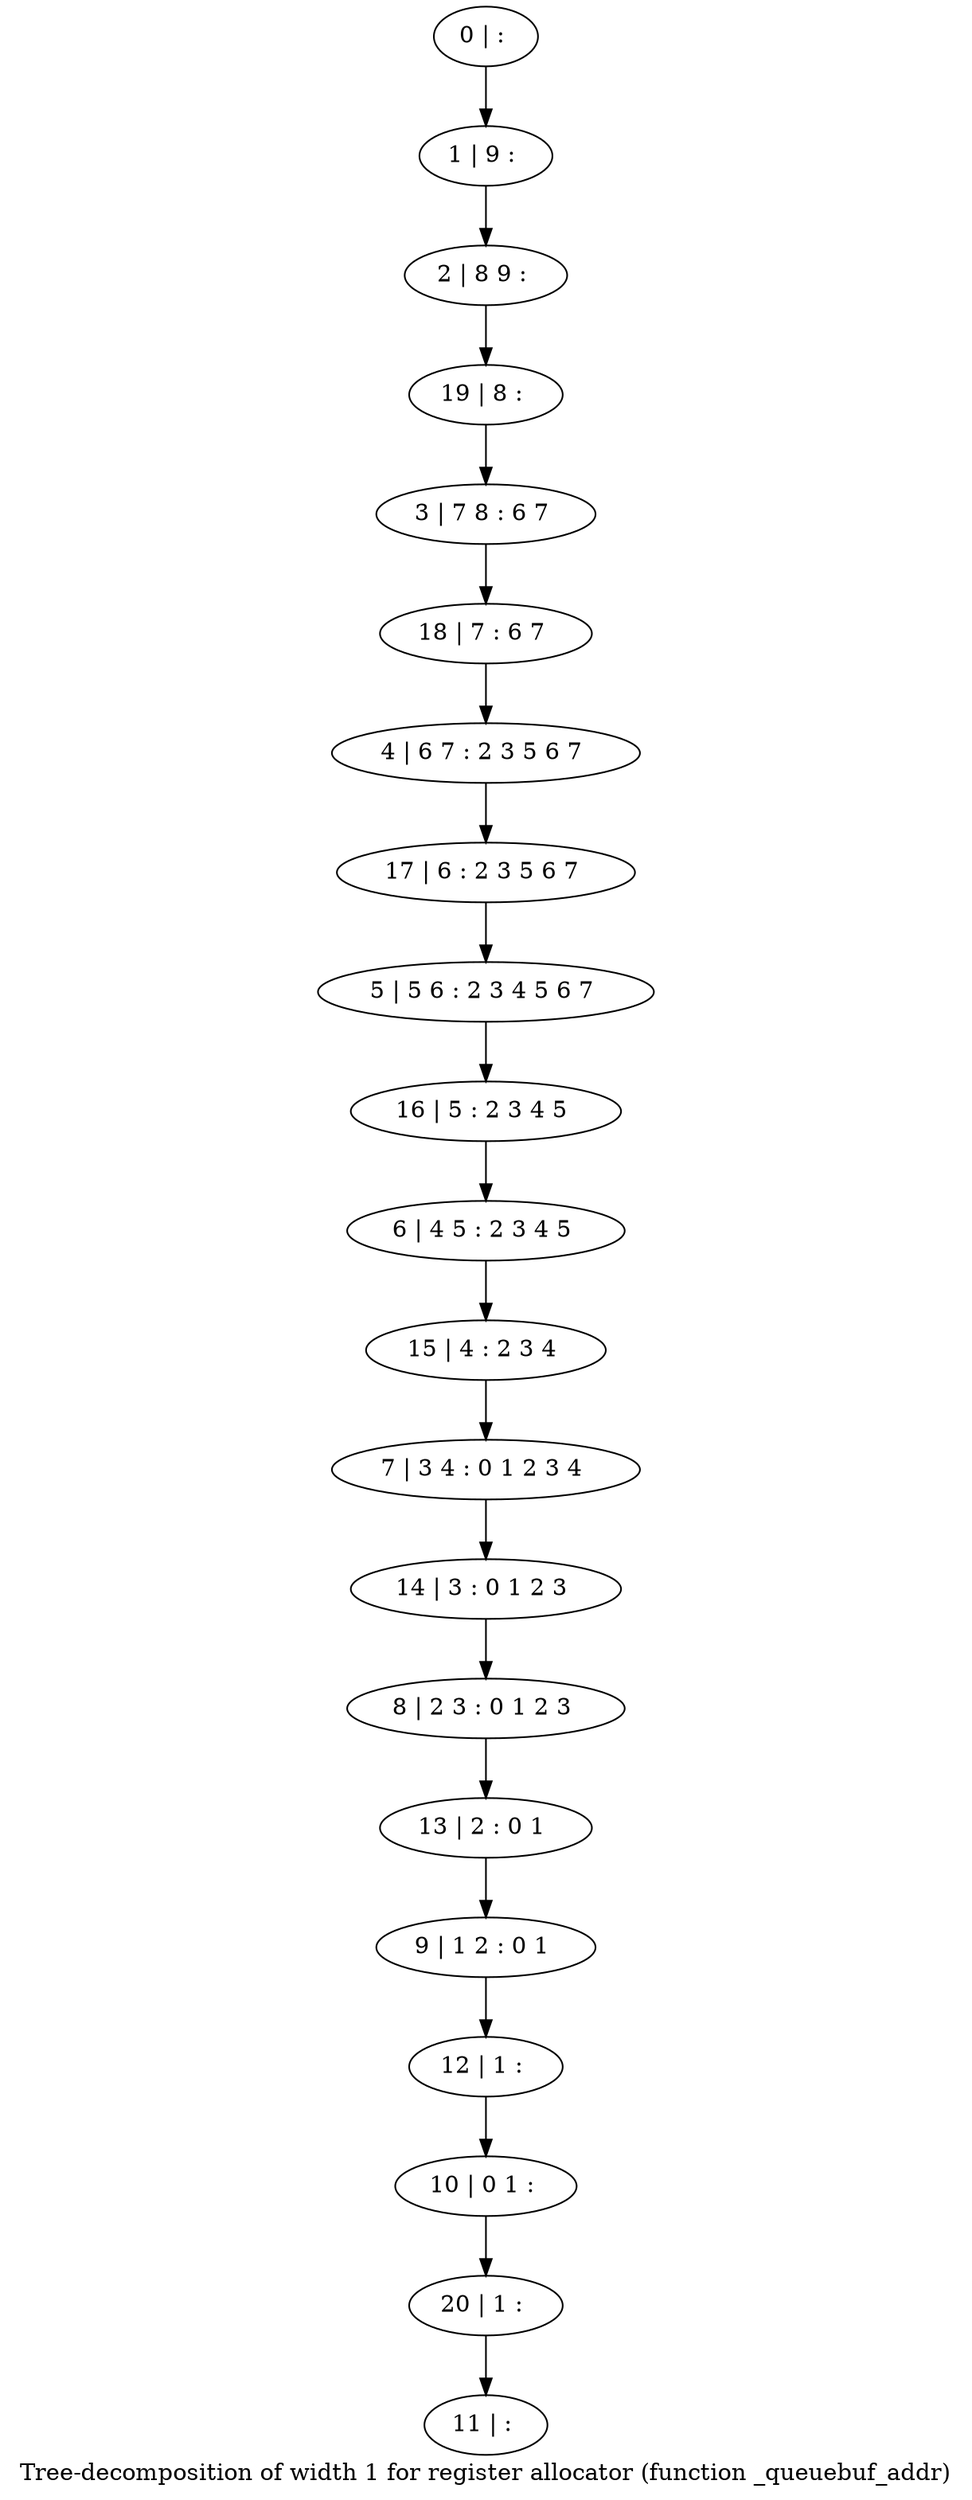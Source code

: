 digraph G {
graph [label="Tree-decomposition of width 1 for register allocator (function _queuebuf_addr)"]
0[label="0 | : "];
1[label="1 | 9 : "];
2[label="2 | 8 9 : "];
3[label="3 | 7 8 : 6 7 "];
4[label="4 | 6 7 : 2 3 5 6 7 "];
5[label="5 | 5 6 : 2 3 4 5 6 7 "];
6[label="6 | 4 5 : 2 3 4 5 "];
7[label="7 | 3 4 : 0 1 2 3 4 "];
8[label="8 | 2 3 : 0 1 2 3 "];
9[label="9 | 1 2 : 0 1 "];
10[label="10 | 0 1 : "];
11[label="11 | : "];
12[label="12 | 1 : "];
13[label="13 | 2 : 0 1 "];
14[label="14 | 3 : 0 1 2 3 "];
15[label="15 | 4 : 2 3 4 "];
16[label="16 | 5 : 2 3 4 5 "];
17[label="17 | 6 : 2 3 5 6 7 "];
18[label="18 | 7 : 6 7 "];
19[label="19 | 8 : "];
20[label="20 | 1 : "];
0->1 ;
1->2 ;
12->10 ;
9->12 ;
13->9 ;
8->13 ;
14->8 ;
7->14 ;
15->7 ;
6->15 ;
16->6 ;
5->16 ;
17->5 ;
4->17 ;
18->4 ;
3->18 ;
19->3 ;
2->19 ;
20->11 ;
10->20 ;
}
